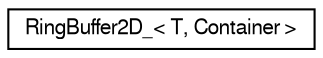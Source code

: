 digraph "Graphical Class Hierarchy"
{
  edge [fontname="FreeSans",fontsize="10",labelfontname="FreeSans",labelfontsize="10"];
  node [fontname="FreeSans",fontsize="10",shape=record];
  rankdir="LR";
  Node1 [label="RingBuffer2D_\< T, Container \>",height=0.2,width=0.4,color="black", fillcolor="white", style="filled",URL="$class_ring_buffer2_d__.html"];
}
